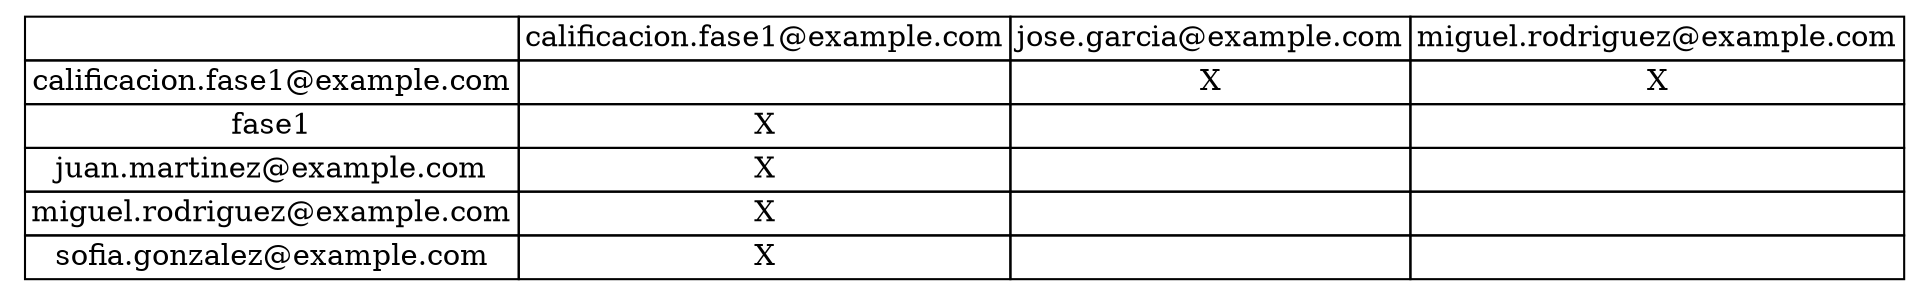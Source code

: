 digraph G {
    node [shape=none];
    graph [rankdir=LR];
    matriz [label=<
    <TABLE BORDER="0" CELLBORDER="1" CELLSPACING="0">
    <TR><TD></TD><TD>calificacion.fase1@example.com</TD><TD>jose.garcia@example.com</TD><TD>miguel.rodriguez@example.com</TD></TR>
    <TR><TD>calificacion.fase1@example.com</TD><TD></TD><TD>X</TD><TD>X</TD></TR>
    <TR><TD>fase1</TD><TD>X</TD><TD></TD><TD></TD></TR>
    <TR><TD>juan.martinez@example.com</TD><TD>X</TD><TD></TD><TD></TD></TR>
    <TR><TD>miguel.rodriguez@example.com</TD><TD>X</TD><TD></TD><TD></TD></TR>
    <TR><TD>sofia.gonzalez@example.com</TD><TD>X</TD><TD></TD><TD></TD></TR>
    </TABLE>>];
}

